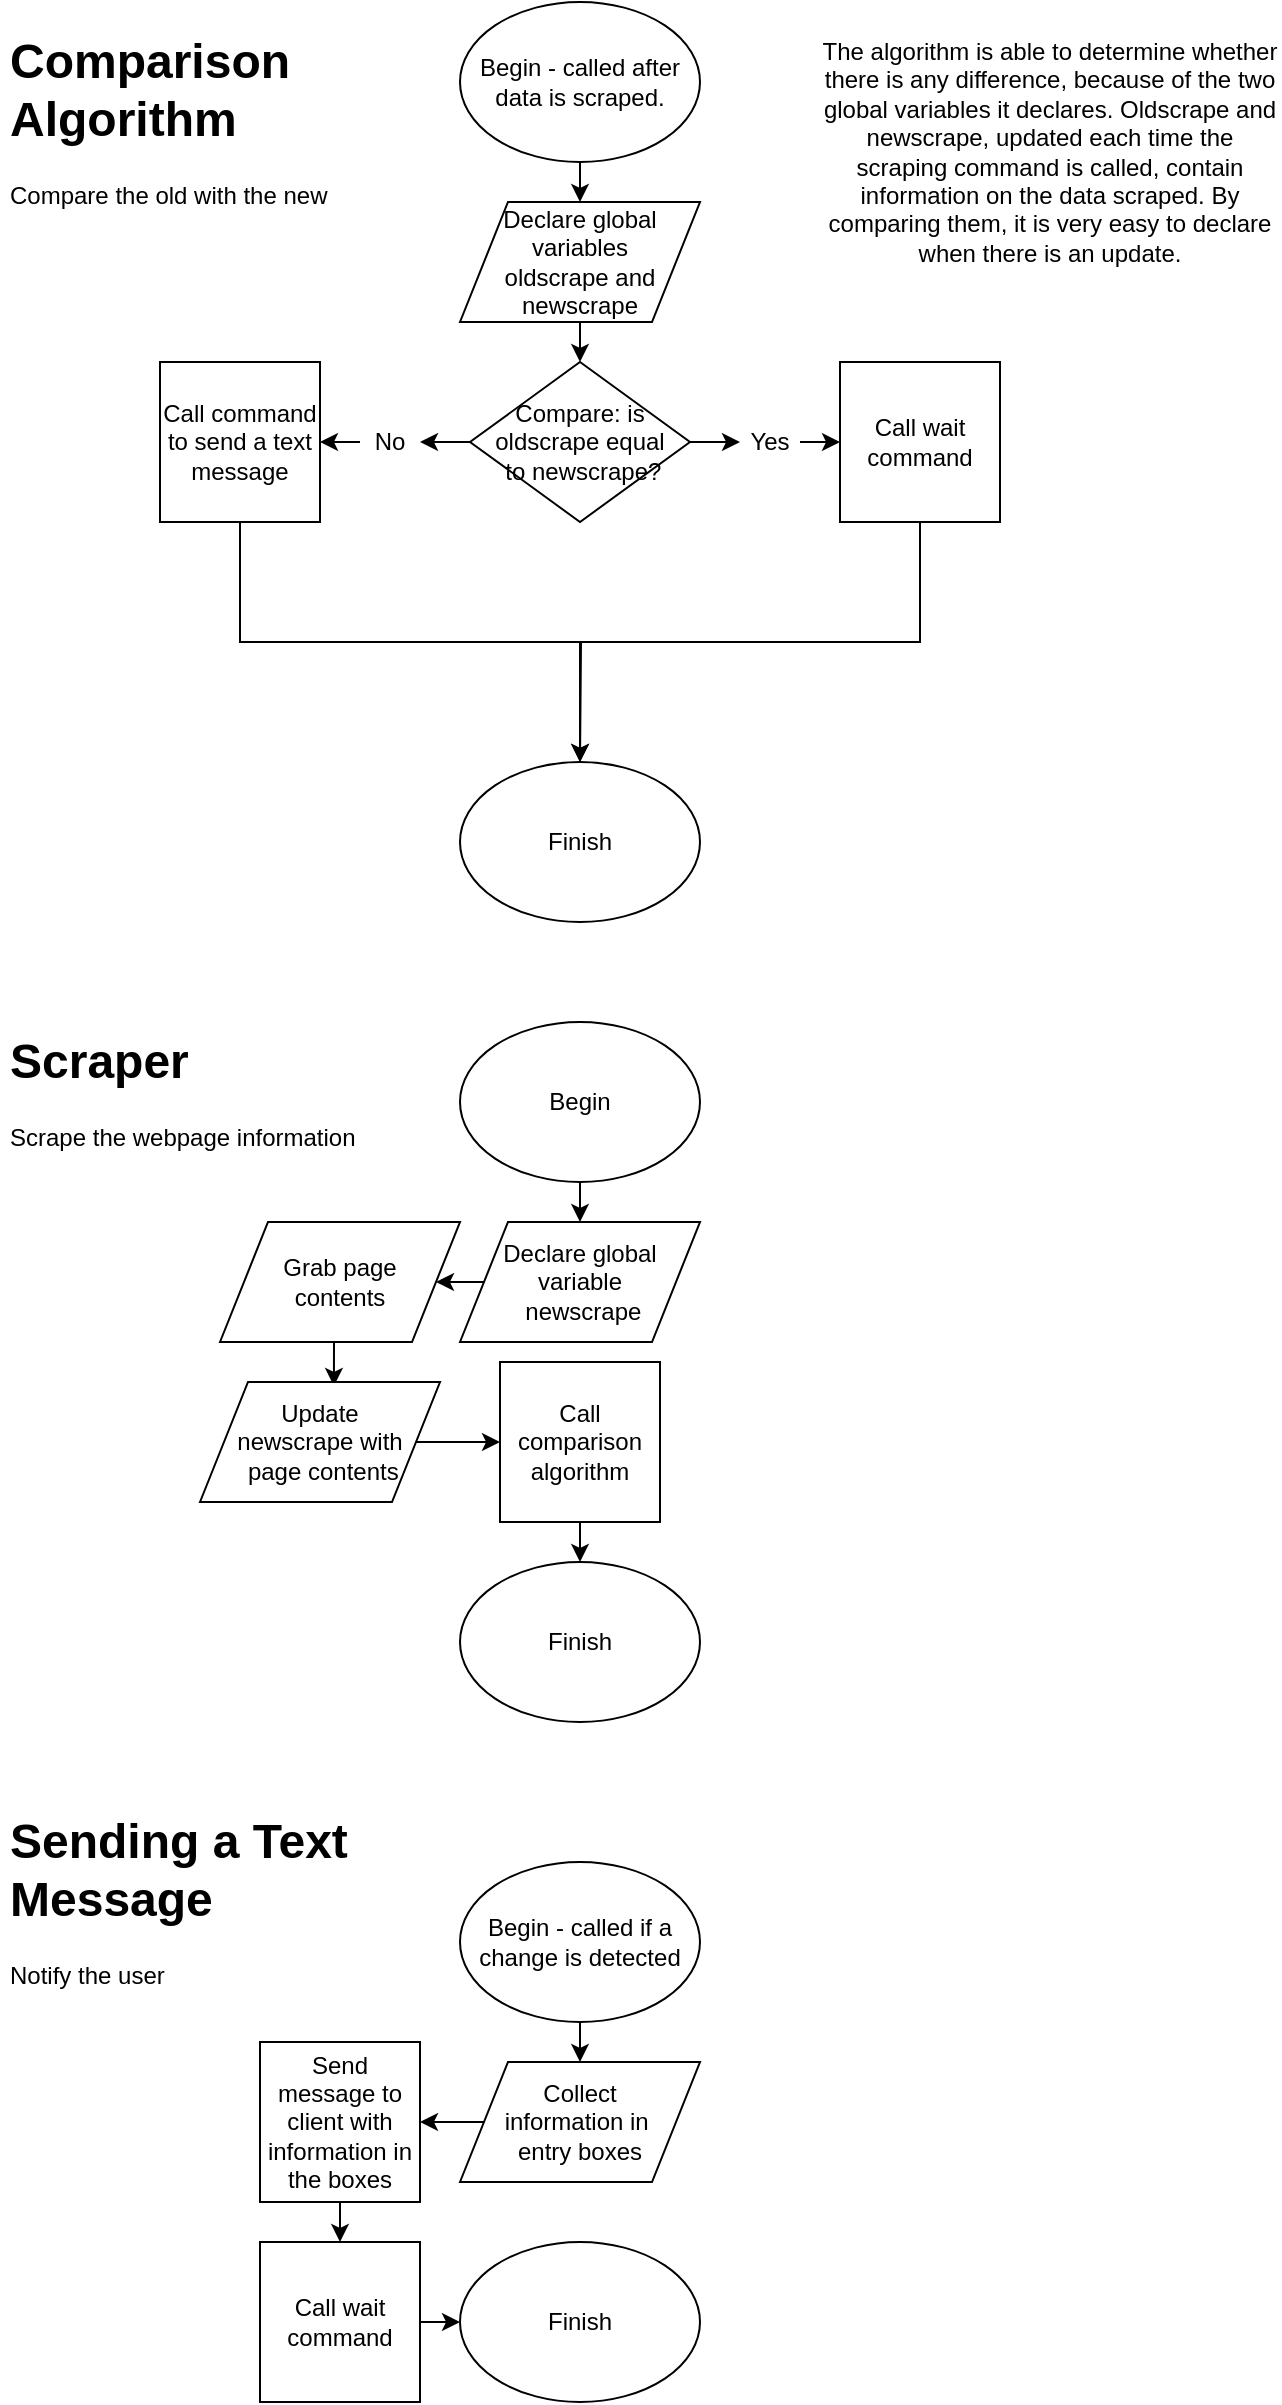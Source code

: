 <mxfile version="12.7.9" type="device"><diagram id="CZDU6XQEEDxBE2AsqQfa" name="Page-1"><mxGraphModel dx="1408" dy="748" grid="1" gridSize="10" guides="1" tooltips="1" connect="1" arrows="1" fold="1" page="1" pageScale="1" pageWidth="850" pageHeight="1100" math="0" shadow="0"><root><mxCell id="0"/><mxCell id="1" parent="0"/><mxCell id="pB6pNWpMLLvl4Hwp13SW-1" value="&lt;h1&gt;Comparison Algorithm&lt;/h1&gt;&lt;div&gt;Compare the old with the new&lt;/div&gt;" style="text;html=1;strokeColor=none;fillColor=none;spacing=5;spacingTop=-20;whiteSpace=wrap;overflow=hidden;rounded=0;" vertex="1" parent="1"><mxGeometry x="50" y="40" width="190" height="120" as="geometry"/></mxCell><mxCell id="pB6pNWpMLLvl4Hwp13SW-4" style="edgeStyle=orthogonalEdgeStyle;rounded=0;orthogonalLoop=1;jettySize=auto;html=1;exitX=0.5;exitY=1;exitDx=0;exitDy=0;entryX=0.5;entryY=0;entryDx=0;entryDy=0;" edge="1" parent="1" source="pB6pNWpMLLvl4Hwp13SW-2"><mxGeometry relative="1" as="geometry"><mxPoint x="340" y="130" as="targetPoint"/></mxGeometry></mxCell><mxCell id="pB6pNWpMLLvl4Hwp13SW-2" value="Begin - called after data is scraped." style="ellipse;whiteSpace=wrap;html=1;" vertex="1" parent="1"><mxGeometry x="280" y="30" width="120" height="80" as="geometry"/></mxCell><mxCell id="pB6pNWpMLLvl4Hwp13SW-8" style="edgeStyle=orthogonalEdgeStyle;rounded=0;orthogonalLoop=1;jettySize=auto;html=1;exitX=0;exitY=0.5;exitDx=0;exitDy=0;entryX=1;entryY=0.5;entryDx=0;entryDy=0;" edge="1" parent="1" source="pB6pNWpMLLvl4Hwp13SW-5" target="pB6pNWpMLLvl4Hwp13SW-7"><mxGeometry relative="1" as="geometry"/></mxCell><mxCell id="pB6pNWpMLLvl4Hwp13SW-10" style="edgeStyle=orthogonalEdgeStyle;rounded=0;orthogonalLoop=1;jettySize=auto;html=1;exitX=1;exitY=0.5;exitDx=0;exitDy=0;entryX=0;entryY=0.5;entryDx=0;entryDy=0;" edge="1" parent="1" source="pB6pNWpMLLvl4Hwp13SW-5" target="pB6pNWpMLLvl4Hwp13SW-9"><mxGeometry relative="1" as="geometry"/></mxCell><mxCell id="pB6pNWpMLLvl4Hwp13SW-5" value="Compare: is oldscrape equal&lt;br&gt;&amp;nbsp;to newscrape?" style="rhombus;whiteSpace=wrap;html=1;" vertex="1" parent="1"><mxGeometry x="285" y="210" width="110" height="80" as="geometry"/></mxCell><mxCell id="pB6pNWpMLLvl4Hwp13SW-19" style="edgeStyle=orthogonalEdgeStyle;rounded=0;orthogonalLoop=1;jettySize=auto;html=1;exitX=0;exitY=0.5;exitDx=0;exitDy=0;entryX=1;entryY=0.5;entryDx=0;entryDy=0;" edge="1" parent="1" source="pB6pNWpMLLvl4Hwp13SW-7" target="pB6pNWpMLLvl4Hwp13SW-18"><mxGeometry relative="1" as="geometry"/></mxCell><mxCell id="pB6pNWpMLLvl4Hwp13SW-7" value="No" style="text;html=1;strokeColor=none;fillColor=none;align=center;verticalAlign=middle;whiteSpace=wrap;rounded=0;" vertex="1" parent="1"><mxGeometry x="230" y="240" width="30" height="20" as="geometry"/></mxCell><mxCell id="pB6pNWpMLLvl4Hwp13SW-12" style="edgeStyle=orthogonalEdgeStyle;rounded=0;orthogonalLoop=1;jettySize=auto;html=1;exitX=1;exitY=0.5;exitDx=0;exitDy=0;entryX=0;entryY=0.5;entryDx=0;entryDy=0;" edge="1" parent="1" source="pB6pNWpMLLvl4Hwp13SW-9"><mxGeometry relative="1" as="geometry"><mxPoint x="470" y="250" as="targetPoint"/></mxGeometry></mxCell><mxCell id="pB6pNWpMLLvl4Hwp13SW-9" value="Yes" style="text;html=1;strokeColor=none;fillColor=none;align=center;verticalAlign=middle;whiteSpace=wrap;rounded=0;" vertex="1" parent="1"><mxGeometry x="420" y="240" width="30" height="20" as="geometry"/></mxCell><mxCell id="pB6pNWpMLLvl4Hwp13SW-14" style="edgeStyle=orthogonalEdgeStyle;rounded=0;orthogonalLoop=1;jettySize=auto;html=1;exitX=0.5;exitY=1;exitDx=0;exitDy=0;entryX=0.5;entryY=0;entryDx=0;entryDy=0;" edge="1" parent="1" source="pB6pNWpMLLvl4Hwp13SW-13" target="pB6pNWpMLLvl4Hwp13SW-5"><mxGeometry relative="1" as="geometry"/></mxCell><mxCell id="pB6pNWpMLLvl4Hwp13SW-13" value="&lt;span style=&quot;white-space: normal&quot;&gt;Declare global variables&lt;br&gt;oldscrape and newscrape&lt;/span&gt;" style="shape=parallelogram;perimeter=parallelogramPerimeter;whiteSpace=wrap;html=1;" vertex="1" parent="1"><mxGeometry x="280" y="130" width="120" height="60" as="geometry"/></mxCell><mxCell id="pB6pNWpMLLvl4Hwp13SW-17" style="edgeStyle=orthogonalEdgeStyle;rounded=0;orthogonalLoop=1;jettySize=auto;html=1;exitX=0.5;exitY=1;exitDx=0;exitDy=0;entryX=0.5;entryY=0;entryDx=0;entryDy=0;" edge="1" parent="1" source="pB6pNWpMLLvl4Hwp13SW-15" target="pB6pNWpMLLvl4Hwp13SW-16"><mxGeometry relative="1" as="geometry"/></mxCell><mxCell id="pB6pNWpMLLvl4Hwp13SW-15" value="Call wait command" style="whiteSpace=wrap;html=1;aspect=fixed;" vertex="1" parent="1"><mxGeometry x="470" y="210" width="80" height="80" as="geometry"/></mxCell><mxCell id="pB6pNWpMLLvl4Hwp13SW-16" value="Finish" style="ellipse;whiteSpace=wrap;html=1;" vertex="1" parent="1"><mxGeometry x="280" y="410" width="120" height="80" as="geometry"/></mxCell><mxCell id="pB6pNWpMLLvl4Hwp13SW-20" style="edgeStyle=orthogonalEdgeStyle;rounded=0;orthogonalLoop=1;jettySize=auto;html=1;exitX=0.5;exitY=1;exitDx=0;exitDy=0;" edge="1" parent="1" source="pB6pNWpMLLvl4Hwp13SW-18"><mxGeometry relative="1" as="geometry"><mxPoint x="340" y="410" as="targetPoint"/></mxGeometry></mxCell><mxCell id="pB6pNWpMLLvl4Hwp13SW-18" value="Call command to send a text message" style="whiteSpace=wrap;html=1;aspect=fixed;" vertex="1" parent="1"><mxGeometry x="130" y="210" width="80" height="80" as="geometry"/></mxCell><mxCell id="pB6pNWpMLLvl4Hwp13SW-21" value="The algorithm is able to determine whether there is any difference, because of the two global variables it declares. Oldscrape and newscrape, updated each time the scraping command is called, contain information on the data scraped. By comparing them, it is very easy to declare when there is an update." style="text;html=1;strokeColor=none;fillColor=none;align=center;verticalAlign=middle;whiteSpace=wrap;rounded=0;" vertex="1" parent="1"><mxGeometry x="460" y="40" width="230" height="130" as="geometry"/></mxCell><mxCell id="pB6pNWpMLLvl4Hwp13SW-35" value="&lt;h1&gt;Scraper&lt;/h1&gt;&lt;div&gt;Scrape the webpage information&lt;/div&gt;" style="text;html=1;strokeColor=none;fillColor=none;spacing=5;spacingTop=-20;whiteSpace=wrap;overflow=hidden;rounded=0;" vertex="1" parent="1"><mxGeometry x="50" y="540" width="190" height="120" as="geometry"/></mxCell><mxCell id="pB6pNWpMLLvl4Hwp13SW-38" style="edgeStyle=orthogonalEdgeStyle;rounded=0;orthogonalLoop=1;jettySize=auto;html=1;exitX=0.5;exitY=1;exitDx=0;exitDy=0;entryX=0.5;entryY=0;entryDx=0;entryDy=0;" edge="1" parent="1" source="pB6pNWpMLLvl4Hwp13SW-36" target="pB6pNWpMLLvl4Hwp13SW-37"><mxGeometry relative="1" as="geometry"/></mxCell><mxCell id="pB6pNWpMLLvl4Hwp13SW-36" value="Begin" style="ellipse;whiteSpace=wrap;html=1;" vertex="1" parent="1"><mxGeometry x="280" y="540" width="120" height="80" as="geometry"/></mxCell><mxCell id="pB6pNWpMLLvl4Hwp13SW-48" style="edgeStyle=orthogonalEdgeStyle;rounded=0;orthogonalLoop=1;jettySize=auto;html=1;exitX=0;exitY=0.5;exitDx=0;exitDy=0;entryX=1;entryY=0.5;entryDx=0;entryDy=0;" edge="1" parent="1" source="pB6pNWpMLLvl4Hwp13SW-37" target="pB6pNWpMLLvl4Hwp13SW-39"><mxGeometry relative="1" as="geometry"/></mxCell><mxCell id="pB6pNWpMLLvl4Hwp13SW-37" value="Declare global variable&lt;br&gt;&amp;nbsp;newscrape" style="shape=parallelogram;perimeter=parallelogramPerimeter;whiteSpace=wrap;html=1;" vertex="1" parent="1"><mxGeometry x="280" y="640" width="120" height="60" as="geometry"/></mxCell><mxCell id="pB6pNWpMLLvl4Hwp13SW-47" style="edgeStyle=orthogonalEdgeStyle;rounded=0;orthogonalLoop=1;jettySize=auto;html=1;exitX=0.5;exitY=1;exitDx=0;exitDy=0;entryX=0.558;entryY=0.033;entryDx=0;entryDy=0;entryPerimeter=0;" edge="1" parent="1" source="pB6pNWpMLLvl4Hwp13SW-39" target="pB6pNWpMLLvl4Hwp13SW-46"><mxGeometry relative="1" as="geometry"/></mxCell><mxCell id="pB6pNWpMLLvl4Hwp13SW-39" value="Grab page &lt;br&gt;contents" style="shape=parallelogram;perimeter=parallelogramPerimeter;whiteSpace=wrap;html=1;" vertex="1" parent="1"><mxGeometry x="160" y="640" width="120" height="60" as="geometry"/></mxCell><mxCell id="pB6pNWpMLLvl4Hwp13SW-50" style="edgeStyle=orthogonalEdgeStyle;rounded=0;orthogonalLoop=1;jettySize=auto;html=1;exitX=1;exitY=0.5;exitDx=0;exitDy=0;entryX=0;entryY=0.5;entryDx=0;entryDy=0;" edge="1" parent="1" source="pB6pNWpMLLvl4Hwp13SW-46" target="pB6pNWpMLLvl4Hwp13SW-49"><mxGeometry relative="1" as="geometry"/></mxCell><mxCell id="pB6pNWpMLLvl4Hwp13SW-46" value="Update &lt;br&gt;newscrape with&lt;br&gt;&amp;nbsp;page&amp;nbsp;contents" style="shape=parallelogram;perimeter=parallelogramPerimeter;whiteSpace=wrap;html=1;" vertex="1" parent="1"><mxGeometry x="150" y="720" width="120" height="60" as="geometry"/></mxCell><mxCell id="pB6pNWpMLLvl4Hwp13SW-52" style="edgeStyle=orthogonalEdgeStyle;rounded=0;orthogonalLoop=1;jettySize=auto;html=1;exitX=0.5;exitY=1;exitDx=0;exitDy=0;entryX=0.5;entryY=0;entryDx=0;entryDy=0;" edge="1" parent="1" source="pB6pNWpMLLvl4Hwp13SW-49" target="pB6pNWpMLLvl4Hwp13SW-51"><mxGeometry relative="1" as="geometry"/></mxCell><mxCell id="pB6pNWpMLLvl4Hwp13SW-49" value="Call comparison algorithm" style="whiteSpace=wrap;html=1;aspect=fixed;" vertex="1" parent="1"><mxGeometry x="300" y="710" width="80" height="80" as="geometry"/></mxCell><mxCell id="pB6pNWpMLLvl4Hwp13SW-51" value="Finish" style="ellipse;whiteSpace=wrap;html=1;" vertex="1" parent="1"><mxGeometry x="280" y="810" width="120" height="80" as="geometry"/></mxCell><mxCell id="pB6pNWpMLLvl4Hwp13SW-53" value="&lt;h1&gt;Sending a Text Message&lt;/h1&gt;&lt;div&gt;Notify the user&lt;/div&gt;" style="text;html=1;strokeColor=none;fillColor=none;spacing=5;spacingTop=-20;whiteSpace=wrap;overflow=hidden;rounded=0;" vertex="1" parent="1"><mxGeometry x="50" y="930" width="190" height="120" as="geometry"/></mxCell><mxCell id="pB6pNWpMLLvl4Hwp13SW-56" style="edgeStyle=orthogonalEdgeStyle;rounded=0;orthogonalLoop=1;jettySize=auto;html=1;exitX=0.5;exitY=1;exitDx=0;exitDy=0;entryX=0.5;entryY=0;entryDx=0;entryDy=0;" edge="1" parent="1" source="pB6pNWpMLLvl4Hwp13SW-54" target="pB6pNWpMLLvl4Hwp13SW-55"><mxGeometry relative="1" as="geometry"/></mxCell><mxCell id="pB6pNWpMLLvl4Hwp13SW-54" value="Begin - called if a change is detected" style="ellipse;whiteSpace=wrap;html=1;" vertex="1" parent="1"><mxGeometry x="280" y="960" width="120" height="80" as="geometry"/></mxCell><mxCell id="pB6pNWpMLLvl4Hwp13SW-61" style="edgeStyle=orthogonalEdgeStyle;rounded=0;orthogonalLoop=1;jettySize=auto;html=1;exitX=0;exitY=0.5;exitDx=0;exitDy=0;entryX=1;entryY=0.5;entryDx=0;entryDy=0;" edge="1" parent="1" source="pB6pNWpMLLvl4Hwp13SW-55" target="pB6pNWpMLLvl4Hwp13SW-57"><mxGeometry relative="1" as="geometry"/></mxCell><mxCell id="pB6pNWpMLLvl4Hwp13SW-55" value="Collect &lt;br&gt;information in&amp;nbsp;&lt;br&gt;entry boxes" style="shape=parallelogram;perimeter=parallelogramPerimeter;whiteSpace=wrap;html=1;" vertex="1" parent="1"><mxGeometry x="280" y="1060" width="120" height="60" as="geometry"/></mxCell><mxCell id="pB6pNWpMLLvl4Hwp13SW-60" style="edgeStyle=orthogonalEdgeStyle;rounded=0;orthogonalLoop=1;jettySize=auto;html=1;exitX=0.5;exitY=1;exitDx=0;exitDy=0;entryX=0.5;entryY=0;entryDx=0;entryDy=0;" edge="1" parent="1" source="pB6pNWpMLLvl4Hwp13SW-57" target="pB6pNWpMLLvl4Hwp13SW-59"><mxGeometry relative="1" as="geometry"/></mxCell><mxCell id="pB6pNWpMLLvl4Hwp13SW-57" value="Send message to client with information in the boxes" style="whiteSpace=wrap;html=1;aspect=fixed;" vertex="1" parent="1"><mxGeometry x="180" y="1050" width="80" height="80" as="geometry"/></mxCell><mxCell id="pB6pNWpMLLvl4Hwp13SW-63" style="edgeStyle=orthogonalEdgeStyle;rounded=0;orthogonalLoop=1;jettySize=auto;html=1;exitX=1;exitY=0.5;exitDx=0;exitDy=0;entryX=0;entryY=0.5;entryDx=0;entryDy=0;" edge="1" parent="1" source="pB6pNWpMLLvl4Hwp13SW-59" target="pB6pNWpMLLvl4Hwp13SW-62"><mxGeometry relative="1" as="geometry"/></mxCell><mxCell id="pB6pNWpMLLvl4Hwp13SW-59" value="Call wait command" style="whiteSpace=wrap;html=1;aspect=fixed;" vertex="1" parent="1"><mxGeometry x="180" y="1150" width="80" height="80" as="geometry"/></mxCell><mxCell id="pB6pNWpMLLvl4Hwp13SW-62" value="Finish" style="ellipse;whiteSpace=wrap;html=1;" vertex="1" parent="1"><mxGeometry x="280" y="1150" width="120" height="80" as="geometry"/></mxCell></root></mxGraphModel></diagram></mxfile>